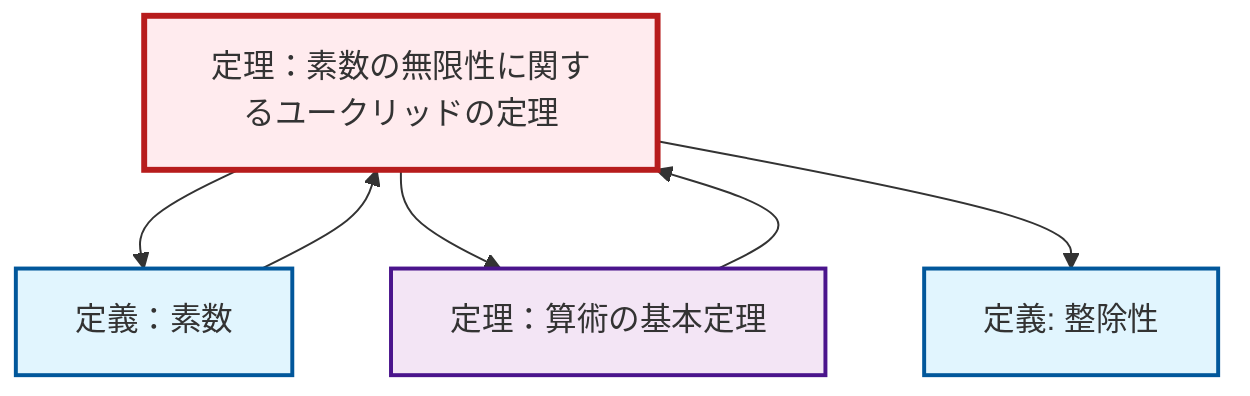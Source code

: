 graph TD
    classDef definition fill:#e1f5fe,stroke:#01579b,stroke-width:2px
    classDef theorem fill:#f3e5f5,stroke:#4a148c,stroke-width:2px
    classDef axiom fill:#fff3e0,stroke:#e65100,stroke-width:2px
    classDef example fill:#e8f5e9,stroke:#1b5e20,stroke-width:2px
    classDef current fill:#ffebee,stroke:#b71c1c,stroke-width:3px
    thm-euclid-infinitude-primes["定理：素数の無限性に関するユークリッドの定理"]:::theorem
    def-divisibility["定義: 整除性"]:::definition
    def-prime["定義：素数"]:::definition
    thm-fundamental-arithmetic["定理：算術の基本定理"]:::theorem
    thm-fundamental-arithmetic --> thm-euclid-infinitude-primes
    thm-euclid-infinitude-primes --> def-prime
    thm-euclid-infinitude-primes --> thm-fundamental-arithmetic
    def-prime --> thm-euclid-infinitude-primes
    thm-euclid-infinitude-primes --> def-divisibility
    class thm-euclid-infinitude-primes current